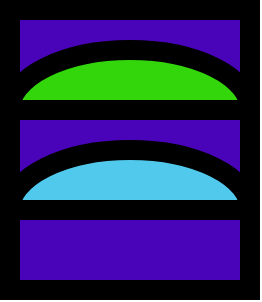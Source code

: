 <mxfile version="13.9.9" type="device"><diagram id="BX7plWkCFOBlYQ3Kwfjv" name="Page-1"><mxGraphModel dx="852" dy="494" grid="1" gridSize="10" guides="1" tooltips="1" connect="1" arrows="1" fold="1" page="1" pageScale="1" pageWidth="827" pageHeight="1169" math="0" shadow="0"><root><mxCell id="0"/><mxCell id="1" parent="0"/><mxCell id="9kSYdhH-PBL0lEJGG9lJ-8" value="" style="rounded=0;whiteSpace=wrap;html=1;strokeWidth=10;fillColor=#4904BA;" vertex="1" parent="1"><mxGeometry x="220" y="170" width="120" height="50" as="geometry"/></mxCell><mxCell id="9kSYdhH-PBL0lEJGG9lJ-3" value="" style="ellipse;whiteSpace=wrap;html=1;strokeWidth=10;fillColor=#33D60B;" vertex="1" parent="1"><mxGeometry x="220" y="190" width="120" height="60" as="geometry"/></mxCell><mxCell id="9kSYdhH-PBL0lEJGG9lJ-4" value="" style="rounded=0;whiteSpace=wrap;html=1;strokeWidth=10;fillColor=#4904BA;" vertex="1" parent="1"><mxGeometry x="220" y="220" width="120" height="40" as="geometry"/></mxCell><mxCell id="9kSYdhH-PBL0lEJGG9lJ-6" value="" style="ellipse;whiteSpace=wrap;html=1;strokeWidth=10;fillColor=#51C9ED;" vertex="1" parent="1"><mxGeometry x="220" y="240" width="120" height="60" as="geometry"/></mxCell><mxCell id="9kSYdhH-PBL0lEJGG9lJ-7" value="" style="rounded=0;whiteSpace=wrap;html=1;strokeWidth=10;fillColor=#4904BA;" vertex="1" parent="1"><mxGeometry x="220" y="270" width="120" height="40" as="geometry"/></mxCell></root></mxGraphModel></diagram></mxfile>